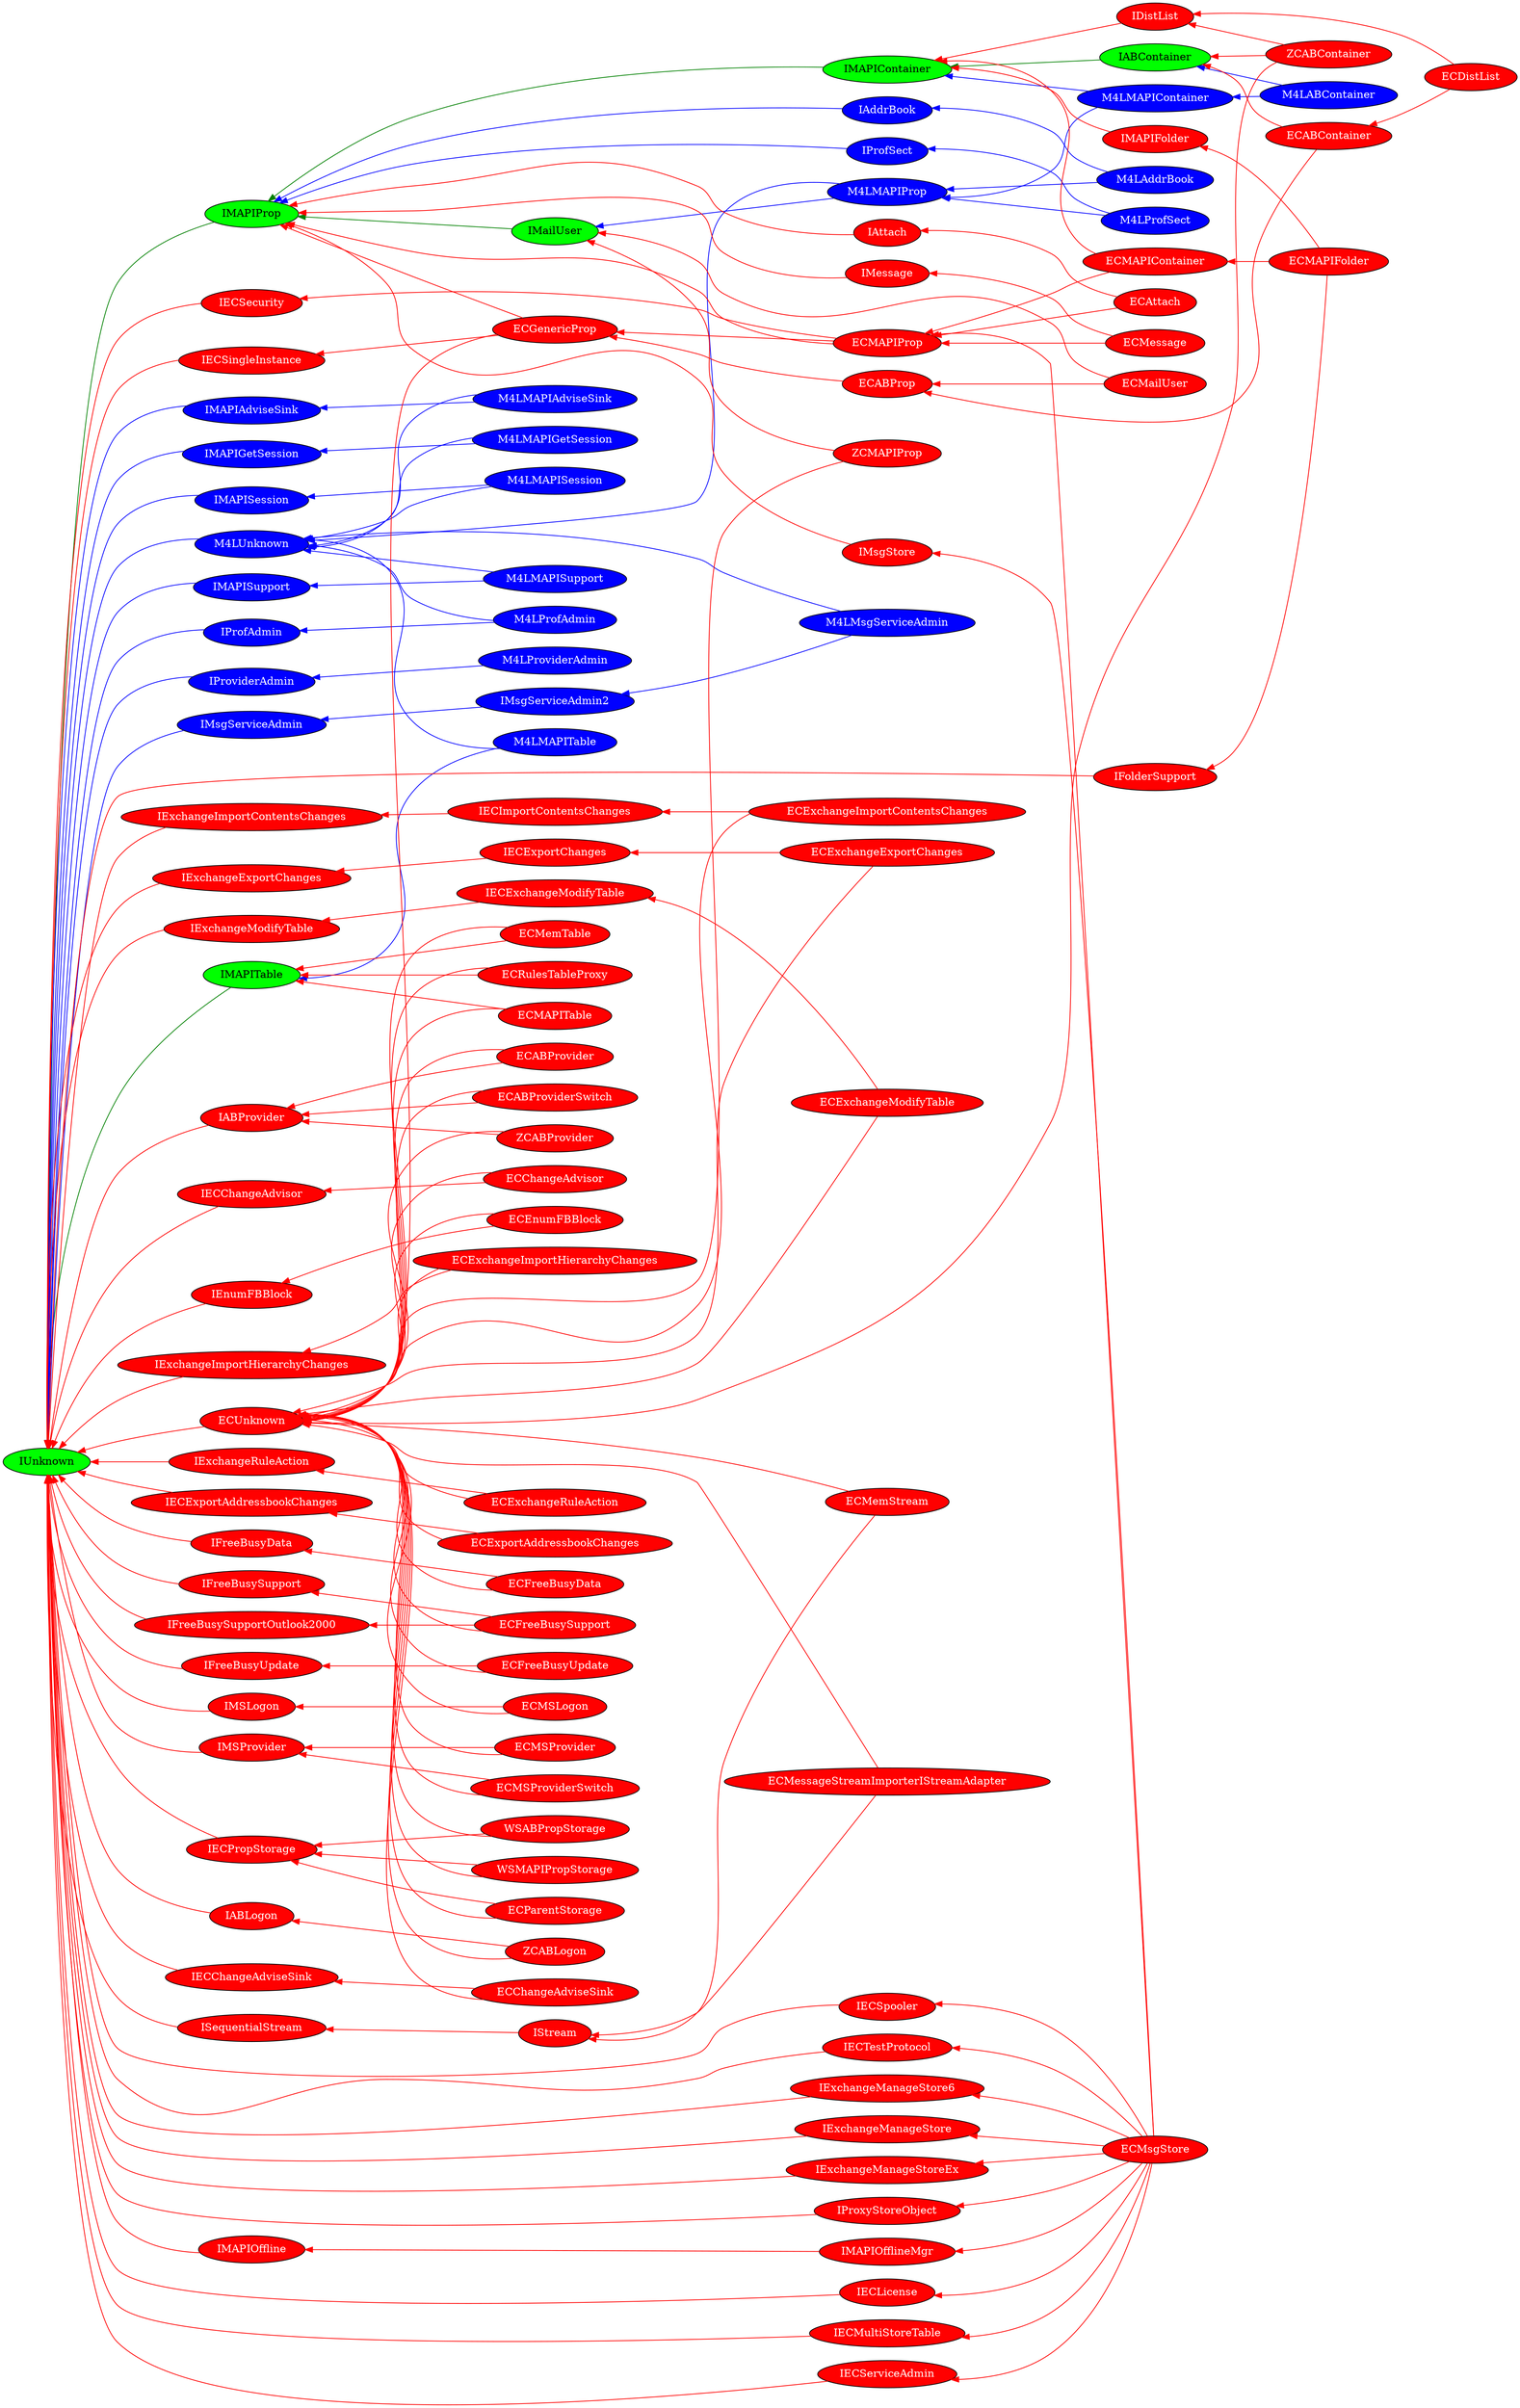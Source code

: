 /* Interface classes used in provider/client/ */
digraph {
	rankdir=RL;
	node [style=filled,fillcolor=green];
	edge [color="#008000"];
	IABContainer -> IMAPIContainer;
	IMAPIContainer -> IMAPIProp;
	IMAPIProp -> IUnknown;
	IMAPITable -> IUnknown;
	IMailUser -> IMAPIProp;
	IUnknown;

	node [fillcolor=blue,fontcolor=white];
	edge [color=blue];
	IAddrBook -> IMAPIProp;
	IMAPIAdviseSink -> IUnknown;
	IMAPIGetSession -> IUnknown;
	IMAPISession -> IUnknown;
	IMAPISupport -> IUnknown;
	IMsgServiceAdmin -> IUnknown;
	IMsgServiceAdmin2 -> IMsgServiceAdmin;
	IProfAdmin -> IUnknown;
	IProfSect -> IMAPIProp;
	IProviderAdmin -> IUnknown;
	M4LABContainer -> IABContainer;
	M4LABContainer -> M4LMAPIContainer;
	M4LAddrBook -> IAddrBook;
	M4LAddrBook -> M4LMAPIProp;
	M4LMAPIAdviseSink -> IMAPIAdviseSink;
	M4LMAPIAdviseSink -> M4LUnknown;
	M4LMAPIContainer -> IMAPIContainer;
	M4LMAPIContainer -> M4LMAPIProp;
	M4LMAPIGetSession -> IMAPIGetSession;
	M4LMAPIGetSession -> M4LUnknown;
	M4LMAPIProp -> IMailUser;
	M4LMAPIProp -> M4LUnknown;
	M4LMAPISession -> IMAPISession;
	M4LMAPISession -> M4LUnknown;
	M4LMAPISupport -> IMAPISupport;
	M4LMAPISupport -> M4LUnknown;
	M4LMAPITable -> IMAPITable;
	M4LMAPITable -> M4LUnknown;
	M4LMsgServiceAdmin -> IMsgServiceAdmin2;
	M4LMsgServiceAdmin -> M4LUnknown;
	M4LProfAdmin -> IProfAdmin;
	M4LProfAdmin -> M4LUnknown;
	M4LProfSect -> IProfSect;
	M4LProfSect -> M4LMAPIProp;
	M4LProviderAdmin -> IProviderAdmin;
	M4LUnknown -> IUnknown;

	node [fillcolor=red,fontcolor=white];
	edge [color=red];
	ECABContainer -> ECABProp;
	ECABContainer -> IABContainer;
	ECABProp -> ECGenericProp;
	ECABProvider -> ECUnknown;
	ECABProvider -> IABProvider;
	ECABProviderSwitch -> ECUnknown;
	ECABProviderSwitch -> IABProvider;
	ECAttach -> ECMAPIProp;
	ECAttach -> IAttach;
	ECChangeAdvisor -> ECUnknown;
	ECChangeAdvisor -> IECChangeAdvisor;
	ECDistList -> ECABContainer;
	ECDistList -> IDistList;
	ECEnumFBBlock -> ECUnknown;
	ECEnumFBBlock -> IEnumFBBlock;
	ECExchangeExportChanges -> ECUnknown;
	ECExchangeExportChanges -> IECExportChanges;
	ECExchangeImportContentsChanges -> ECUnknown;
	ECExchangeImportContentsChanges -> IECImportContentsChanges;
	ECExchangeImportHierarchyChanges -> ECUnknown;
	ECExchangeImportHierarchyChanges -> IExchangeImportHierarchyChanges;
	ECExchangeModifyTable -> ECUnknown;
	ECExchangeModifyTable -> IECExchangeModifyTable;
	ECExchangeRuleAction -> ECUnknown;
	ECExchangeRuleAction -> IExchangeRuleAction;
	ECExportAddressbookChanges -> ECUnknown;
	ECExportAddressbookChanges -> IECExportAddressbookChanges;
	ECFreeBusyData -> ECUnknown;
	ECFreeBusyData -> IFreeBusyData;
	ECFreeBusySupport -> ECUnknown;
	ECFreeBusySupport -> IFreeBusySupport;
	ECFreeBusySupport -> IFreeBusySupportOutlook2000;
	ECFreeBusyUpdate -> ECUnknown;
	ECFreeBusyUpdate -> IFreeBusyUpdate;
	ECGenericProp -> ECUnknown;
	ECGenericProp -> IECSingleInstance;
	ECGenericProp -> IMAPIProp;
	ECMAPIContainer -> ECMAPIProp;
	ECMAPIContainer -> IMAPIContainer;
	ECMAPIFolder -> ECMAPIContainer;
	ECMAPIFolder -> IFolderSupport;
	ECMAPIFolder -> IMAPIFolder;
	ECMAPIProp -> ECGenericProp;
	ECMAPIProp -> IECSecurity;
	ECMAPIProp -> IMAPIProp;
	ECMAPITable -> ECUnknown;
	ECMAPITable -> IMAPITable;
	ECMSLogon -> ECUnknown;
	ECMSLogon -> IMSLogon;
	ECMSProvider -> ECUnknown;
	ECMSProvider -> IMSProvider;
	ECMSProviderSwitch -> ECUnknown;
	ECMSProviderSwitch -> IMSProvider;
	ECMailUser -> ECABProp;
	ECMailUser -> IMailUser;
	ECMemStream -> ECUnknown;
	ECMemStream -> IStream;
	ECMemTable -> ECUnknown;
	ECMemTable -> IMAPITable;
	ECMessage -> ECMAPIProp;
	ECMessage -> IMessage;
	ECMessageStreamImporterIStreamAdapter -> ECUnknown;
	ECMessageStreamImporterIStreamAdapter -> IStream;
	ECMsgStore -> ECMAPIProp;
	ECMsgStore -> IECLicense;
	ECMsgStore -> IECMultiStoreTable;
	ECMsgStore -> IECServiceAdmin;
	ECMsgStore -> IECSpooler;
	ECMsgStore -> IECTestProtocol;
	ECMsgStore -> IExchangeManageStore6;
	ECMsgStore -> IExchangeManageStore;
	ECMsgStore -> IExchangeManageStoreEx;
	ECMsgStore -> IMAPIOfflineMgr;
	ECMsgStore -> IMsgStore;
	ECMsgStore -> IProxyStoreObject;
	ECParentStorage -> ECUnknown;
	ECParentStorage -> IECPropStorage;
	ECRulesTableProxy -> ECUnknown;
	ECRulesTableProxy -> IMAPITable;
	ECUnknown -> IUnknown;
	IABProvider -> IUnknown;
	IAttach -> IMAPIProp;
	IDistList -> IMAPIContainer;
	IECChangeAdvisor -> IUnknown;
	IECExchangeModifyTable -> IExchangeModifyTable;
	IECExportAddressbookChanges -> IUnknown;
	IECExportChanges -> IExchangeExportChanges;
	IECImportContentsChanges -> IExchangeImportContentsChanges;
	IECLicense -> IUnknown;
	IECMultiStoreTable -> IUnknown;
	IECPropStorage -> IUnknown;
	IECSecurity -> IUnknown;
	IECServiceAdmin -> IUnknown;
	IECSingleInstance -> IUnknown;
	IECSpooler -> IUnknown;
	IECTestProtocol -> IUnknown;
	IEnumFBBlock -> IUnknown;
	IExchangeExportChanges -> IUnknown;
	IExchangeImportContentsChanges -> IUnknown;
	IExchangeImportHierarchyChanges -> IUnknown;
	IExchangeManageStore -> IUnknown;
	IExchangeManageStore6 -> IUnknown;
	IExchangeManageStoreEx -> IUnknown;
	IExchangeModifyTable -> IUnknown;
	IExchangeRuleAction -> IUnknown;
	IFolderSupport -> IUnknown;
	IFreeBusyData -> IUnknown;
	IFreeBusySupport -> IUnknown;
	IFreeBusySupportOutlook2000 -> IUnknown;
	IFreeBusyUpdate -> IUnknown;
	IMAPIFolder -> IMAPIContainer;
	IMAPIOffline -> IUnknown;
	IMAPIOfflineMgr -> IMAPIOffline;
	IMSLogon -> IUnknown;
	IMSProvider -> IUnknown;
	IMessage -> IMAPIProp;
	IMsgStore -> IMAPIProp;
	IProxyStoreObject -> IUnknown;
	ISequentialStream -> IUnknown;
	IStream -> ISequentialStream;
	WSABPropStorage -> ECUnknown;
	WSABPropStorage -> IECPropStorage;
	WSMAPIPropStorage -> ECUnknown;
	WSMAPIPropStorage -> IECPropStorage;

	IABLogon -> IUnknown;
	ZCABContainer -> ECUnknown;
	ZCABContainer -> IABContainer;
	ZCABContainer -> IDistList;
	ZCABLogon -> ECUnknown;
	ZCABLogon -> IABLogon;
	ZCABProvider -> ECUnknown;
	ZCABProvider -> IABProvider;
	ZCMAPIProp -> ECUnknown;
	ZCMAPIProp -> IMailUser;

	ECChangeAdviseSink -> ECUnknown;
	ECChangeAdviseSink -> IECChangeAdviseSink;
	IECChangeAdviseSink -> IUnknown;
}
